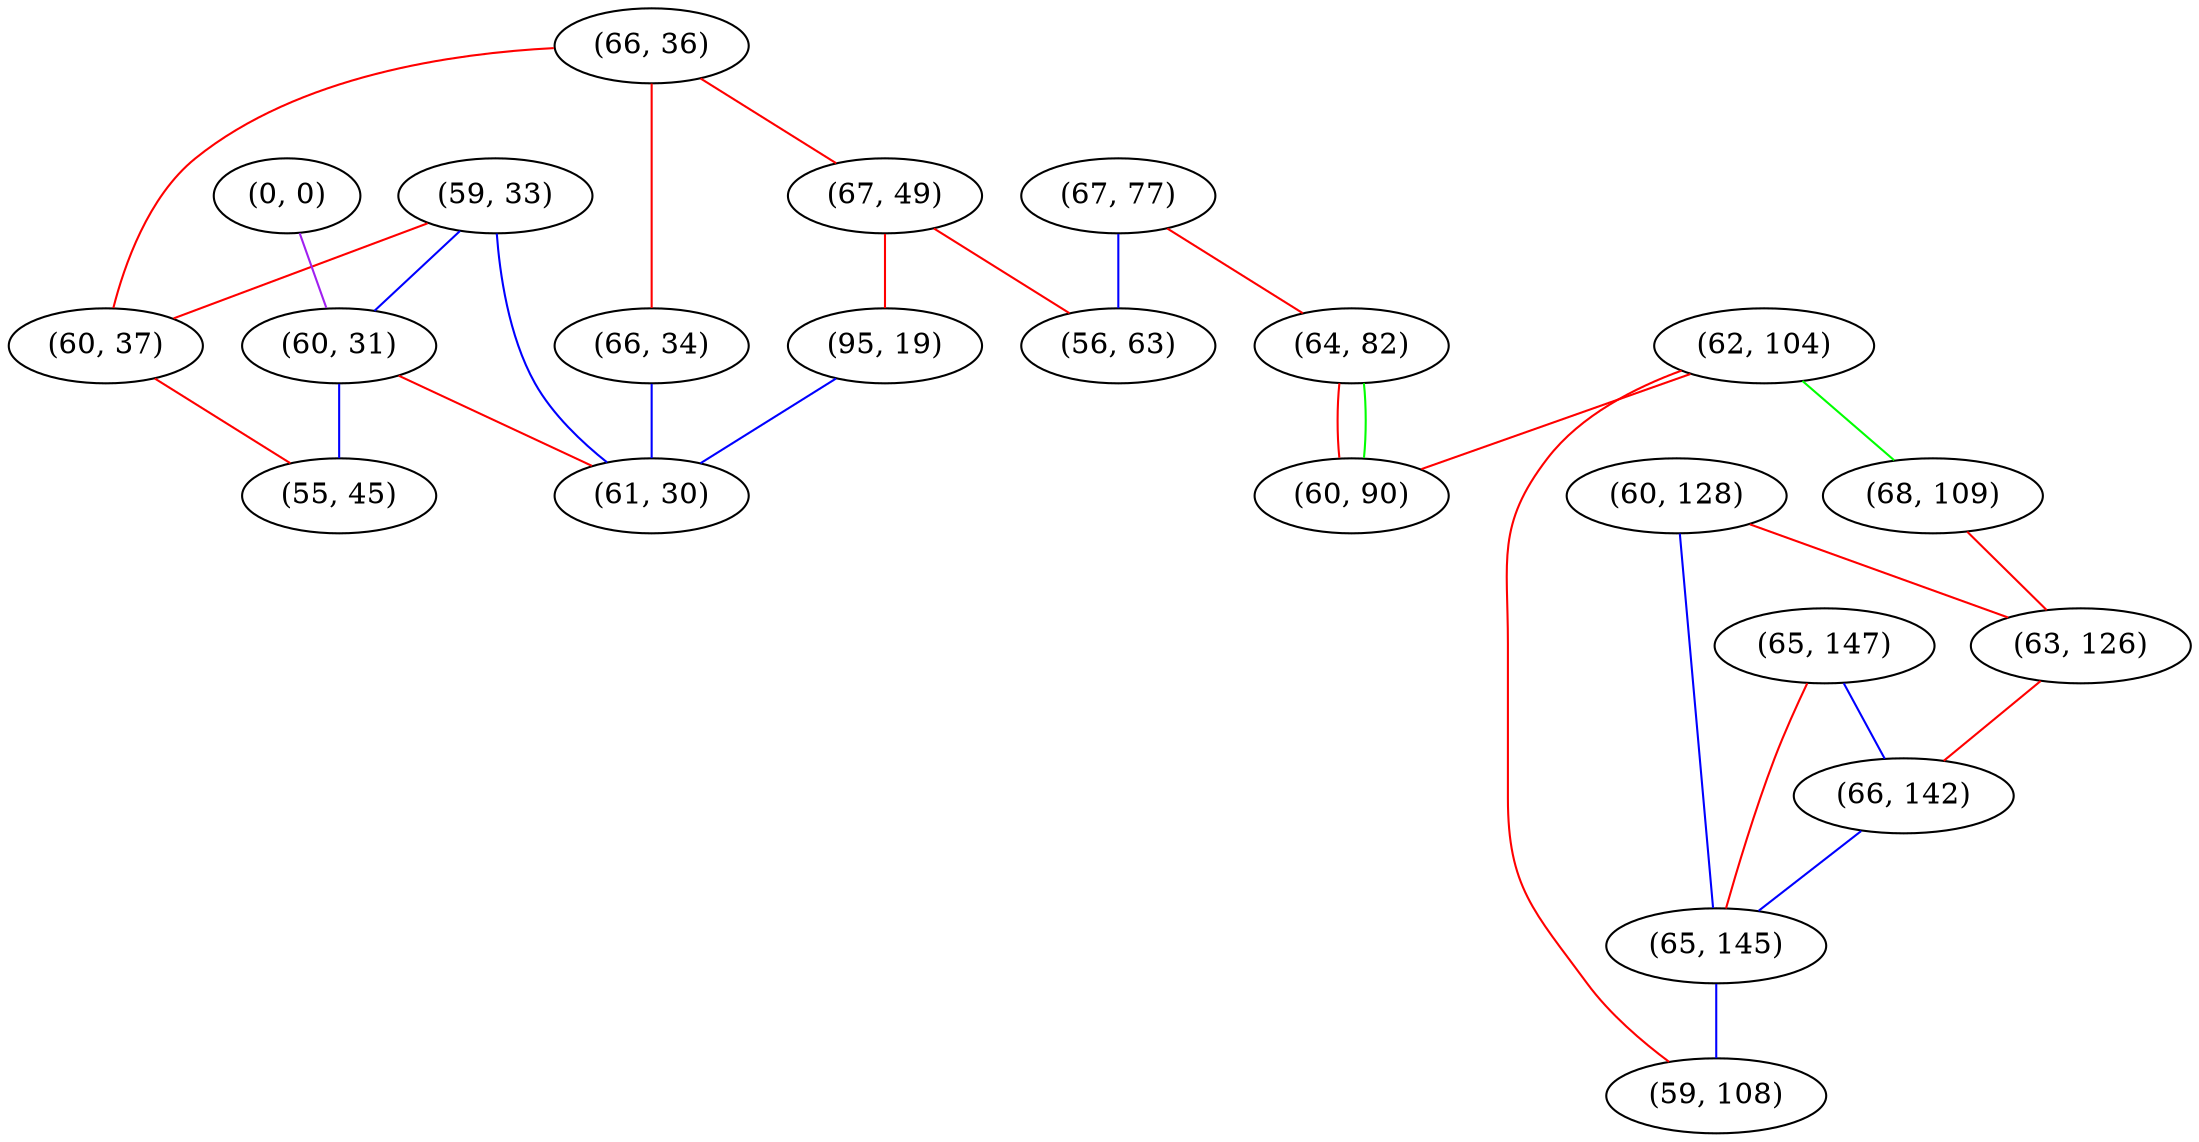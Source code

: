 graph "" {
"(59, 33)";
"(62, 104)";
"(68, 109)";
"(65, 147)";
"(60, 128)";
"(63, 126)";
"(66, 142)";
"(66, 36)";
"(67, 49)";
"(0, 0)";
"(67, 77)";
"(95, 19)";
"(65, 145)";
"(64, 82)";
"(66, 34)";
"(56, 63)";
"(60, 37)";
"(60, 31)";
"(61, 30)";
"(59, 108)";
"(60, 90)";
"(55, 45)";
"(59, 33)" -- "(60, 37)"  [color=red, key=0, weight=1];
"(59, 33)" -- "(61, 30)"  [color=blue, key=0, weight=3];
"(59, 33)" -- "(60, 31)"  [color=blue, key=0, weight=3];
"(62, 104)" -- "(68, 109)"  [color=green, key=0, weight=2];
"(62, 104)" -- "(60, 90)"  [color=red, key=0, weight=1];
"(62, 104)" -- "(59, 108)"  [color=red, key=0, weight=1];
"(68, 109)" -- "(63, 126)"  [color=red, key=0, weight=1];
"(65, 147)" -- "(66, 142)"  [color=blue, key=0, weight=3];
"(65, 147)" -- "(65, 145)"  [color=red, key=0, weight=1];
"(60, 128)" -- "(63, 126)"  [color=red, key=0, weight=1];
"(60, 128)" -- "(65, 145)"  [color=blue, key=0, weight=3];
"(63, 126)" -- "(66, 142)"  [color=red, key=0, weight=1];
"(66, 142)" -- "(65, 145)"  [color=blue, key=0, weight=3];
"(66, 36)" -- "(60, 37)"  [color=red, key=0, weight=1];
"(66, 36)" -- "(67, 49)"  [color=red, key=0, weight=1];
"(66, 36)" -- "(66, 34)"  [color=red, key=0, weight=1];
"(67, 49)" -- "(95, 19)"  [color=red, key=0, weight=1];
"(67, 49)" -- "(56, 63)"  [color=red, key=0, weight=1];
"(0, 0)" -- "(60, 31)"  [color=purple, key=0, weight=4];
"(67, 77)" -- "(64, 82)"  [color=red, key=0, weight=1];
"(67, 77)" -- "(56, 63)"  [color=blue, key=0, weight=3];
"(95, 19)" -- "(61, 30)"  [color=blue, key=0, weight=3];
"(65, 145)" -- "(59, 108)"  [color=blue, key=0, weight=3];
"(64, 82)" -- "(60, 90)"  [color=red, key=0, weight=1];
"(64, 82)" -- "(60, 90)"  [color=green, key=1, weight=2];
"(66, 34)" -- "(61, 30)"  [color=blue, key=0, weight=3];
"(60, 37)" -- "(55, 45)"  [color=red, key=0, weight=1];
"(60, 31)" -- "(61, 30)"  [color=red, key=0, weight=1];
"(60, 31)" -- "(55, 45)"  [color=blue, key=0, weight=3];
}
